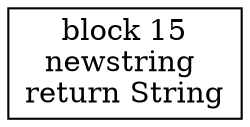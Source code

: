 digraph "String.concat(int):String" {
size = "11,7.5";
codeblock_15 [ shape = box, label = "block 15\nnewstring \nreturn String"];
}